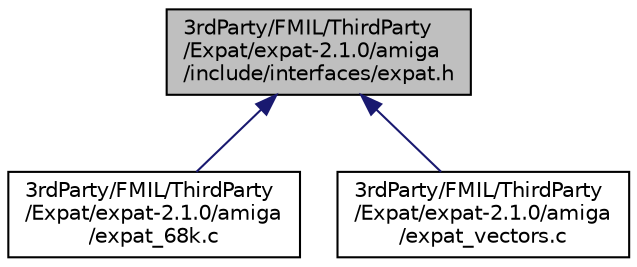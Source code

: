 digraph "3rdParty/FMIL/ThirdParty/Expat/expat-2.1.0/amiga/include/interfaces/expat.h"
{
  edge [fontname="Helvetica",fontsize="10",labelfontname="Helvetica",labelfontsize="10"];
  node [fontname="Helvetica",fontsize="10",shape=record];
  Node6 [label="3rdParty/FMIL/ThirdParty\l/Expat/expat-2.1.0/amiga\l/include/interfaces/expat.h",height=0.2,width=0.4,color="black", fillcolor="grey75", style="filled", fontcolor="black"];
  Node6 -> Node7 [dir="back",color="midnightblue",fontsize="10",style="solid",fontname="Helvetica"];
  Node7 [label="3rdParty/FMIL/ThirdParty\l/Expat/expat-2.1.0/amiga\l/expat_68k.c",height=0.2,width=0.4,color="black", fillcolor="white", style="filled",URL="$d8/d1e/expat__68k_8c.html"];
  Node6 -> Node8 [dir="back",color="midnightblue",fontsize="10",style="solid",fontname="Helvetica"];
  Node8 [label="3rdParty/FMIL/ThirdParty\l/Expat/expat-2.1.0/amiga\l/expat_vectors.c",height=0.2,width=0.4,color="black", fillcolor="white", style="filled",URL="$d6/d0b/expat__vectors_8c.html"];
}
